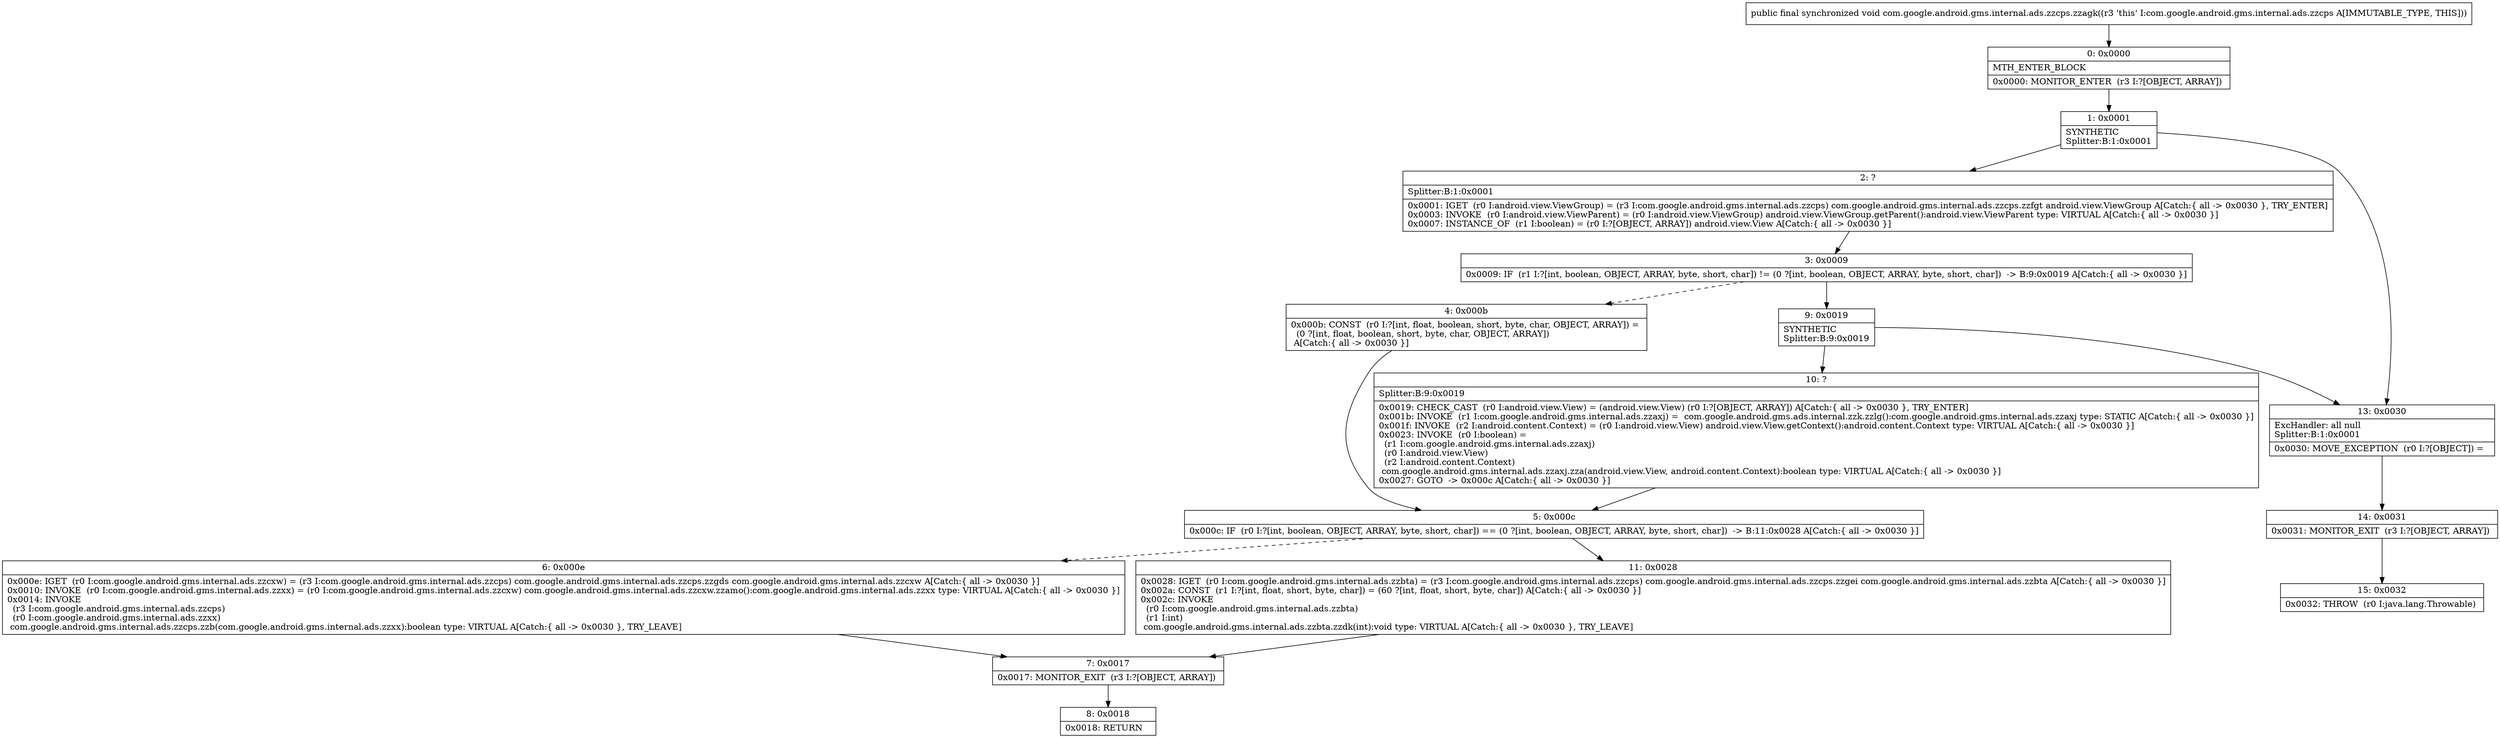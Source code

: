 digraph "CFG forcom.google.android.gms.internal.ads.zzcps.zzagk()V" {
Node_0 [shape=record,label="{0\:\ 0x0000|MTH_ENTER_BLOCK\l|0x0000: MONITOR_ENTER  (r3 I:?[OBJECT, ARRAY]) \l}"];
Node_1 [shape=record,label="{1\:\ 0x0001|SYNTHETIC\lSplitter:B:1:0x0001\l}"];
Node_2 [shape=record,label="{2\:\ ?|Splitter:B:1:0x0001\l|0x0001: IGET  (r0 I:android.view.ViewGroup) = (r3 I:com.google.android.gms.internal.ads.zzcps) com.google.android.gms.internal.ads.zzcps.zzfgt android.view.ViewGroup A[Catch:\{ all \-\> 0x0030 \}, TRY_ENTER]\l0x0003: INVOKE  (r0 I:android.view.ViewParent) = (r0 I:android.view.ViewGroup) android.view.ViewGroup.getParent():android.view.ViewParent type: VIRTUAL A[Catch:\{ all \-\> 0x0030 \}]\l0x0007: INSTANCE_OF  (r1 I:boolean) = (r0 I:?[OBJECT, ARRAY]) android.view.View A[Catch:\{ all \-\> 0x0030 \}]\l}"];
Node_3 [shape=record,label="{3\:\ 0x0009|0x0009: IF  (r1 I:?[int, boolean, OBJECT, ARRAY, byte, short, char]) != (0 ?[int, boolean, OBJECT, ARRAY, byte, short, char])  \-\> B:9:0x0019 A[Catch:\{ all \-\> 0x0030 \}]\l}"];
Node_4 [shape=record,label="{4\:\ 0x000b|0x000b: CONST  (r0 I:?[int, float, boolean, short, byte, char, OBJECT, ARRAY]) = \l  (0 ?[int, float, boolean, short, byte, char, OBJECT, ARRAY])\l A[Catch:\{ all \-\> 0x0030 \}]\l}"];
Node_5 [shape=record,label="{5\:\ 0x000c|0x000c: IF  (r0 I:?[int, boolean, OBJECT, ARRAY, byte, short, char]) == (0 ?[int, boolean, OBJECT, ARRAY, byte, short, char])  \-\> B:11:0x0028 A[Catch:\{ all \-\> 0x0030 \}]\l}"];
Node_6 [shape=record,label="{6\:\ 0x000e|0x000e: IGET  (r0 I:com.google.android.gms.internal.ads.zzcxw) = (r3 I:com.google.android.gms.internal.ads.zzcps) com.google.android.gms.internal.ads.zzcps.zzgds com.google.android.gms.internal.ads.zzcxw A[Catch:\{ all \-\> 0x0030 \}]\l0x0010: INVOKE  (r0 I:com.google.android.gms.internal.ads.zzxx) = (r0 I:com.google.android.gms.internal.ads.zzcxw) com.google.android.gms.internal.ads.zzcxw.zzamo():com.google.android.gms.internal.ads.zzxx type: VIRTUAL A[Catch:\{ all \-\> 0x0030 \}]\l0x0014: INVOKE  \l  (r3 I:com.google.android.gms.internal.ads.zzcps)\l  (r0 I:com.google.android.gms.internal.ads.zzxx)\l com.google.android.gms.internal.ads.zzcps.zzb(com.google.android.gms.internal.ads.zzxx):boolean type: VIRTUAL A[Catch:\{ all \-\> 0x0030 \}, TRY_LEAVE]\l}"];
Node_7 [shape=record,label="{7\:\ 0x0017|0x0017: MONITOR_EXIT  (r3 I:?[OBJECT, ARRAY]) \l}"];
Node_8 [shape=record,label="{8\:\ 0x0018|0x0018: RETURN   \l}"];
Node_9 [shape=record,label="{9\:\ 0x0019|SYNTHETIC\lSplitter:B:9:0x0019\l}"];
Node_10 [shape=record,label="{10\:\ ?|Splitter:B:9:0x0019\l|0x0019: CHECK_CAST  (r0 I:android.view.View) = (android.view.View) (r0 I:?[OBJECT, ARRAY]) A[Catch:\{ all \-\> 0x0030 \}, TRY_ENTER]\l0x001b: INVOKE  (r1 I:com.google.android.gms.internal.ads.zzaxj) =  com.google.android.gms.ads.internal.zzk.zzlg():com.google.android.gms.internal.ads.zzaxj type: STATIC A[Catch:\{ all \-\> 0x0030 \}]\l0x001f: INVOKE  (r2 I:android.content.Context) = (r0 I:android.view.View) android.view.View.getContext():android.content.Context type: VIRTUAL A[Catch:\{ all \-\> 0x0030 \}]\l0x0023: INVOKE  (r0 I:boolean) = \l  (r1 I:com.google.android.gms.internal.ads.zzaxj)\l  (r0 I:android.view.View)\l  (r2 I:android.content.Context)\l com.google.android.gms.internal.ads.zzaxj.zza(android.view.View, android.content.Context):boolean type: VIRTUAL A[Catch:\{ all \-\> 0x0030 \}]\l0x0027: GOTO  \-\> 0x000c A[Catch:\{ all \-\> 0x0030 \}]\l}"];
Node_11 [shape=record,label="{11\:\ 0x0028|0x0028: IGET  (r0 I:com.google.android.gms.internal.ads.zzbta) = (r3 I:com.google.android.gms.internal.ads.zzcps) com.google.android.gms.internal.ads.zzcps.zzgei com.google.android.gms.internal.ads.zzbta A[Catch:\{ all \-\> 0x0030 \}]\l0x002a: CONST  (r1 I:?[int, float, short, byte, char]) = (60 ?[int, float, short, byte, char]) A[Catch:\{ all \-\> 0x0030 \}]\l0x002c: INVOKE  \l  (r0 I:com.google.android.gms.internal.ads.zzbta)\l  (r1 I:int)\l com.google.android.gms.internal.ads.zzbta.zzdk(int):void type: VIRTUAL A[Catch:\{ all \-\> 0x0030 \}, TRY_LEAVE]\l}"];
Node_13 [shape=record,label="{13\:\ 0x0030|ExcHandler: all null\lSplitter:B:1:0x0001\l|0x0030: MOVE_EXCEPTION  (r0 I:?[OBJECT]) =  \l}"];
Node_14 [shape=record,label="{14\:\ 0x0031|0x0031: MONITOR_EXIT  (r3 I:?[OBJECT, ARRAY]) \l}"];
Node_15 [shape=record,label="{15\:\ 0x0032|0x0032: THROW  (r0 I:java.lang.Throwable) \l}"];
MethodNode[shape=record,label="{public final synchronized void com.google.android.gms.internal.ads.zzcps.zzagk((r3 'this' I:com.google.android.gms.internal.ads.zzcps A[IMMUTABLE_TYPE, THIS])) }"];
MethodNode -> Node_0;
Node_0 -> Node_1;
Node_1 -> Node_2;
Node_1 -> Node_13;
Node_2 -> Node_3;
Node_3 -> Node_4[style=dashed];
Node_3 -> Node_9;
Node_4 -> Node_5;
Node_5 -> Node_6[style=dashed];
Node_5 -> Node_11;
Node_6 -> Node_7;
Node_7 -> Node_8;
Node_9 -> Node_10;
Node_9 -> Node_13;
Node_10 -> Node_5;
Node_11 -> Node_7;
Node_13 -> Node_14;
Node_14 -> Node_15;
}

